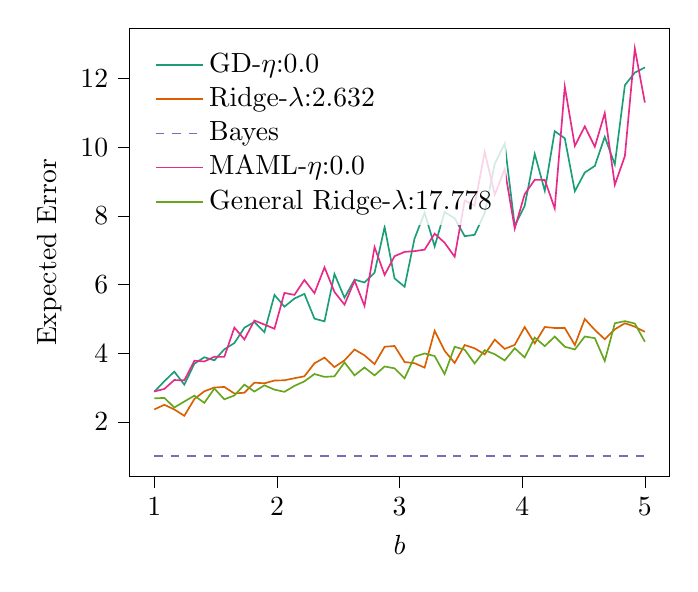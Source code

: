 % This file was created with tikzplotlib v0.10.1.
\begin{tikzpicture}

\definecolor{chocolate217952}{RGB}{217,95,2}
\definecolor{darkcyan27158119}{RGB}{27,158,119}
\definecolor{darkgray176}{RGB}{176,176,176}
\definecolor{deeppink23141138}{RGB}{231,41,138}
\definecolor{lightslategray117112179}{RGB}{117,112,179}
\definecolor{olivedrab10216630}{RGB}{102,166,30}

\begin{axis}[
legend cell align={left},
legend style={
  fill opacity=0.8,
  draw opacity=1,
  text opacity=1,
  at={(0.03,0.97)},
  anchor=north west,
  draw=none
},
tick align=outside,
tick pos=left,
x grid style={darkgray176},
xlabel={\(\displaystyle b\)},
xmin=0.8, xmax=5.2,
xtick style={color=black},
y grid style={darkgray176},
ylabel={Expected Error},
ymin=0.406, ymax=13.469,
ytick style={color=black}
]
\addplot [semithick, darkcyan27158119]
table {%
1 2.876
1.082 3.184
1.163 3.462
1.245 3.084
1.327 3.695
1.408 3.882
1.49 3.792
1.571 4.113
1.653 4.295
1.735 4.744
1.816 4.909
1.898 4.612
1.98 5.698
2.061 5.355
2.143 5.593
2.224 5.728
2.306 5.006
2.388 4.928
2.469 6.307
2.551 5.615
2.633 6.144
2.714 6.06
2.796 6.346
2.878 7.676
2.959 6.18
3.041 5.935
3.122 7.341
3.204 8.091
3.286 7.112
3.367 8.113
3.449 7.932
3.531 7.409
3.612 7.45
3.694 8.083
3.776 9.516
3.857 10.11
3.939 7.711
4.02 8.294
4.102 9.805
4.184 8.733
4.265 10.469
4.347 10.262
4.429 8.72
4.51 9.264
4.592 9.456
4.673 10.304
4.755 9.5
4.837 11.807
4.918 12.176
5 12.325
};
\addlegendentry{GD-$\eta$:0.0}
\addplot [semithick, chocolate217952]
table {%
1 2.362
1.082 2.497
1.163 2.36
1.245 2.176
1.327 2.666
1.408 2.889
1.49 3.0
1.571 3.017
1.653 2.826
1.735 2.85
1.816 3.142
1.898 3.122
1.98 3.204
2.061 3.211
2.143 3.271
2.224 3.327
2.306 3.705
2.388 3.871
2.469 3.595
2.551 3.792
2.633 4.107
2.714 3.937
2.796 3.683
2.878 4.187
2.959 4.211
3.041 3.743
3.122 3.709
3.204 3.579
3.286 4.653
3.367 4.071
3.449 3.714
3.531 4.238
3.612 4.142
3.694 3.965
3.776 4.395
3.857 4.126
3.939 4.243
4.02 4.763
4.102 4.285
4.184 4.763
4.265 4.735
4.347 4.735
4.429 4.237
4.51 4.997
4.592 4.679
4.673 4.408
4.755 4.696
4.837 4.872
4.918 4.773
5 4.621
};
\addlegendentry{Ridge-$\lambda$:2.632}
\addplot [semithick, lightslategray117112179, dashed]
table {%
1 1.0
1.082 1.0
1.163 1.0
1.245 1.0
1.327 1.0
1.408 1.0
1.49 1.0
1.571 1.0
1.653 1.0
1.735 1.0
1.816 1.0
1.898 1.0
1.98 1.0
2.061 1.0
2.143 1.0
2.224 1.0
2.306 1.0
2.388 1.0
2.469 1.0
2.551 1.0
2.633 1.0
2.714 1.0
2.796 1.0
2.878 1.0
2.959 1.0
3.041 1.0
3.122 1.0
3.204 1.0
3.286 1.0
3.367 1.0
3.449 1.0
3.531 1.0
3.612 1.0
3.694 1.0
3.776 1.0
3.857 1.0
3.939 1.0
4.02 1.0
4.102 1.0
4.184 1.0
4.265 1.0
4.347 1.0
4.429 1.0
4.51 1.0
4.592 1.0
4.673 1.0
4.755 1.0
4.837 1.0
4.918 1.0
5 1.0
};
\addlegendentry{Bayes}
\addplot [semithick, deeppink23141138]
table {%
1 2.885
1.082 2.959
1.163 3.218
1.245 3.21
1.327 3.779
1.408 3.759
1.49 3.897
1.571 3.893
1.653 4.746
1.735 4.401
1.816 4.953
1.898 4.835
1.98 4.712
2.061 5.756
2.143 5.699
2.224 6.133
2.306 5.75
2.388 6.502
2.469 5.785
2.551 5.414
2.633 6.112
2.714 5.379
2.796 7.09
2.878 6.281
2.959 6.826
3.041 6.953
3.122 6.974
3.204 7.017
3.286 7.483
3.367 7.219
3.449 6.811
3.531 8.448
3.612 8.303
3.694 9.87
3.776 8.618
3.857 9.362
3.939 7.631
4.02 8.633
4.102 9.052
4.184 9.048
4.265 8.22
4.347 11.766
4.429 10.039
4.51 10.609
4.592 10.015
4.673 10.996
4.755 8.908
4.837 9.744
4.918 12.875
5 11.302
};
\addlegendentry{MAML-$\eta$:0.0}
\addplot [semithick, olivedrab10216630]
table {%
1 2.685
1.082 2.697
1.163 2.417
1.245 2.593
1.327 2.762
1.408 2.553
1.49 2.97
1.571 2.656
1.653 2.768
1.735 3.085
1.816 2.882
1.898 3.064
1.98 2.938
2.061 2.874
2.143 3.048
2.224 3.18
2.306 3.393
2.388 3.31
2.469 3.327
2.551 3.731
2.633 3.354
2.714 3.583
2.796 3.353
2.878 3.613
2.959 3.559
3.041 3.268
3.122 3.898
3.204 3.992
3.286 3.917
3.367 3.391
3.449 4.188
3.531 4.101
3.612 3.7
3.694 4.087
3.776 3.97
3.857 3.789
3.939 4.144
4.02 3.876
4.102 4.455
4.184 4.206
4.265 4.484
4.347 4.189
4.429 4.108
4.51 4.487
4.592 4.438
4.673 3.773
4.755 4.872
4.837 4.935
4.918 4.865
5 4.333
};
\addlegendentry{General Ridge-$\lambda$:17.778}
\end{axis}

\end{tikzpicture}
